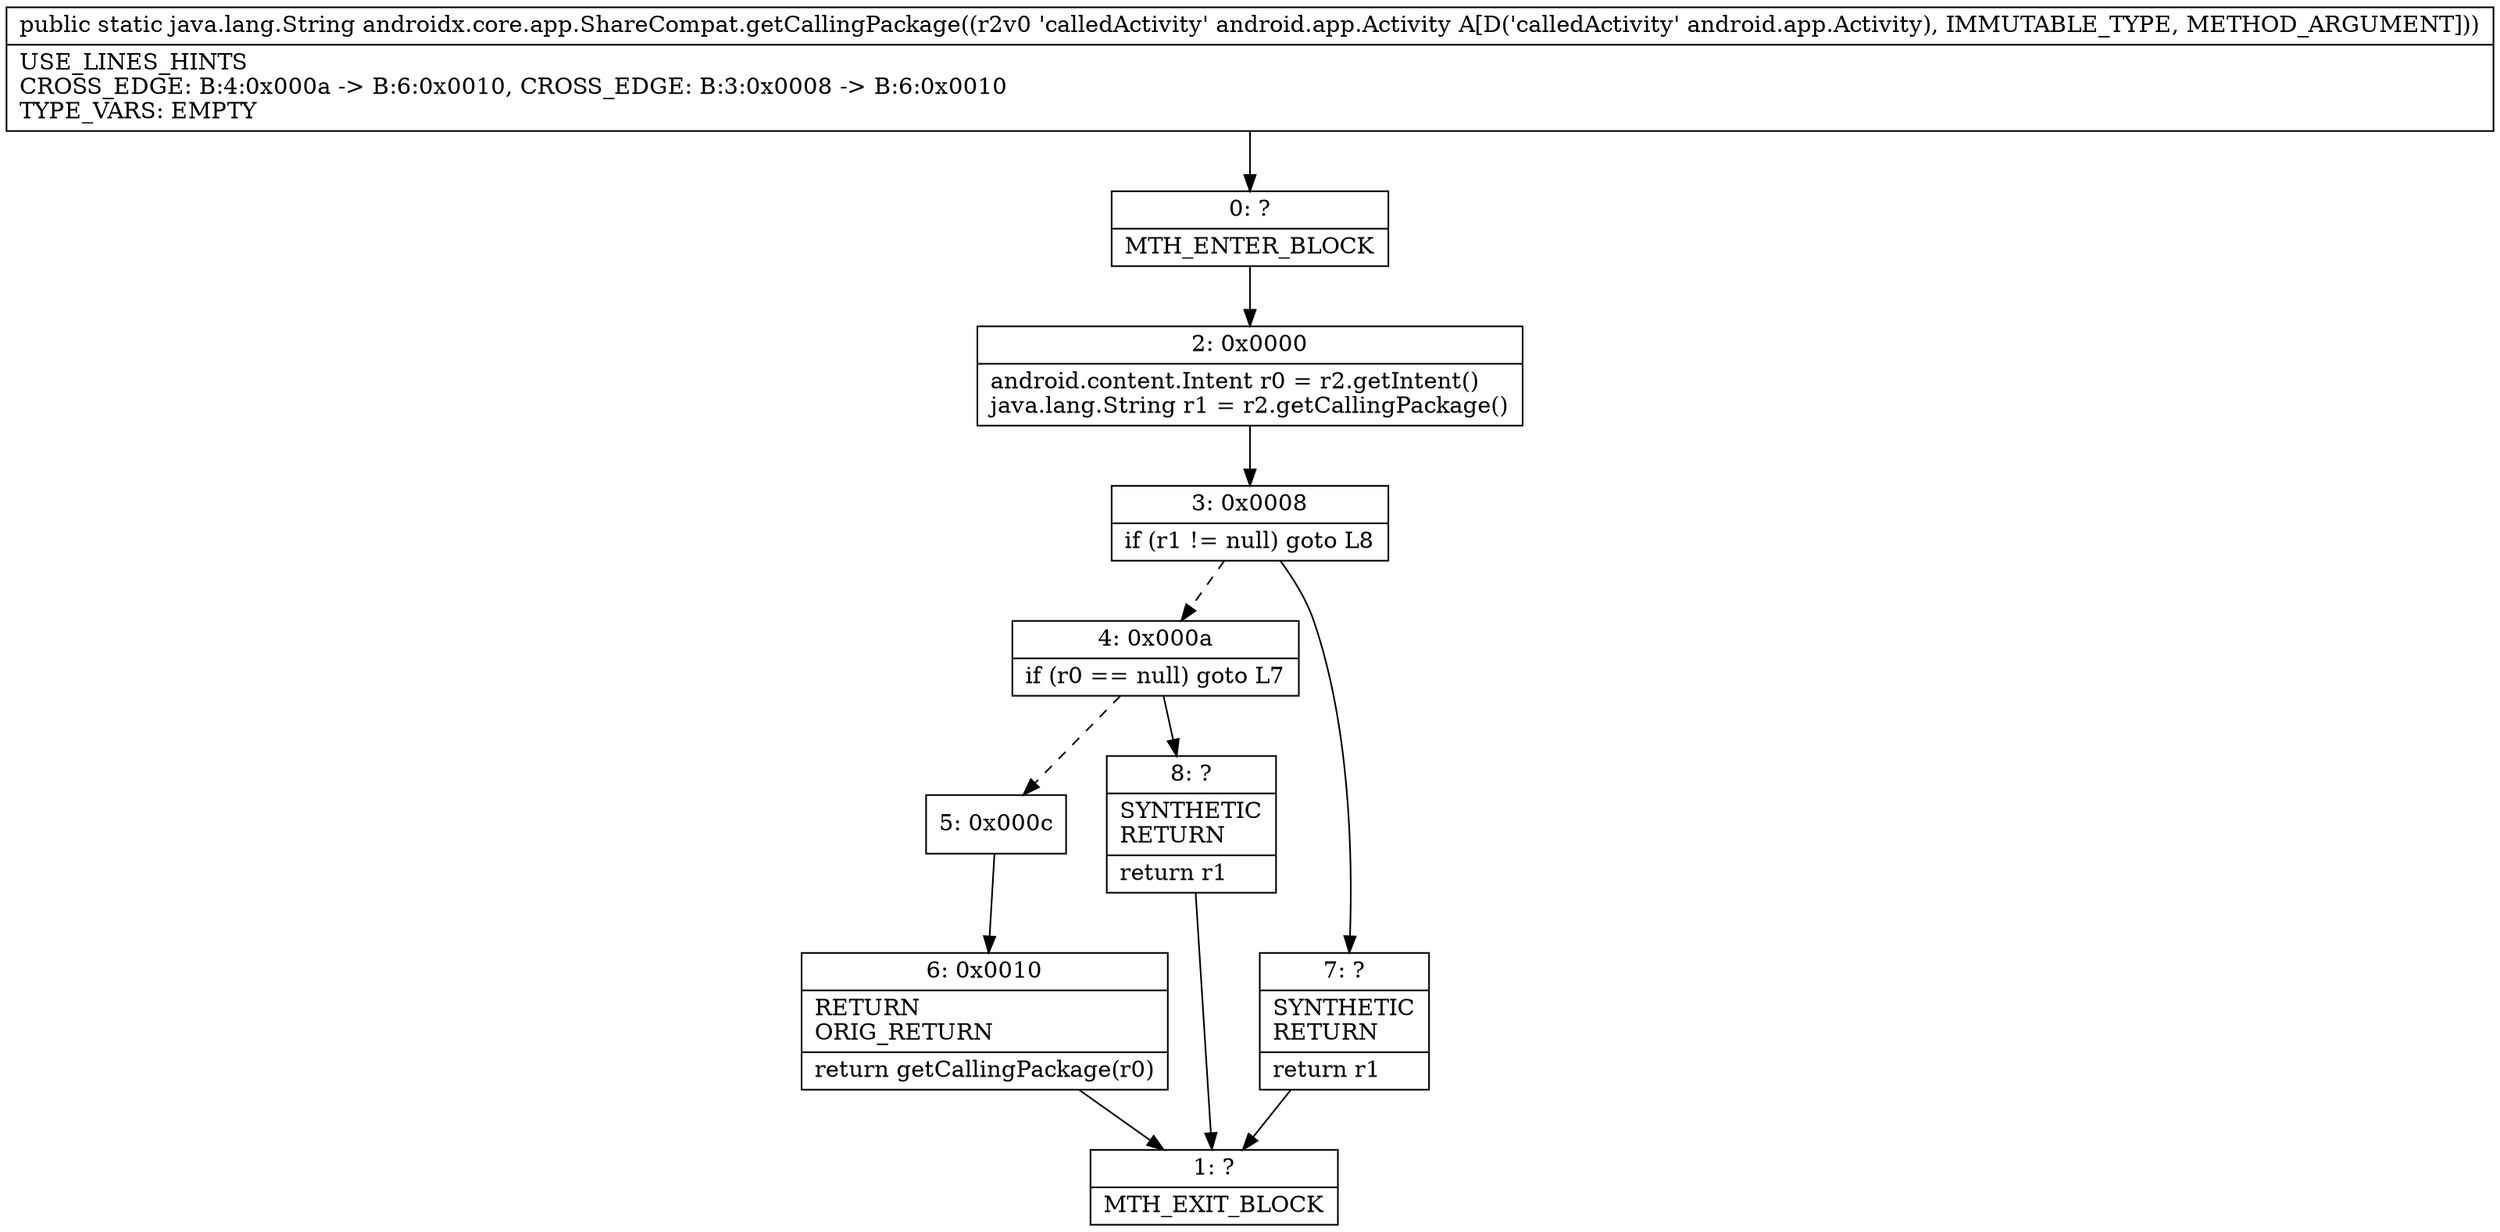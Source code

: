 digraph "CFG forandroidx.core.app.ShareCompat.getCallingPackage(Landroid\/app\/Activity;)Ljava\/lang\/String;" {
Node_0 [shape=record,label="{0\:\ ?|MTH_ENTER_BLOCK\l}"];
Node_2 [shape=record,label="{2\:\ 0x0000|android.content.Intent r0 = r2.getIntent()\ljava.lang.String r1 = r2.getCallingPackage()\l}"];
Node_3 [shape=record,label="{3\:\ 0x0008|if (r1 != null) goto L8\l}"];
Node_4 [shape=record,label="{4\:\ 0x000a|if (r0 == null) goto L7\l}"];
Node_5 [shape=record,label="{5\:\ 0x000c}"];
Node_6 [shape=record,label="{6\:\ 0x0010|RETURN\lORIG_RETURN\l|return getCallingPackage(r0)\l}"];
Node_1 [shape=record,label="{1\:\ ?|MTH_EXIT_BLOCK\l}"];
Node_8 [shape=record,label="{8\:\ ?|SYNTHETIC\lRETURN\l|return r1\l}"];
Node_7 [shape=record,label="{7\:\ ?|SYNTHETIC\lRETURN\l|return r1\l}"];
MethodNode[shape=record,label="{public static java.lang.String androidx.core.app.ShareCompat.getCallingPackage((r2v0 'calledActivity' android.app.Activity A[D('calledActivity' android.app.Activity), IMMUTABLE_TYPE, METHOD_ARGUMENT]))  | USE_LINES_HINTS\lCROSS_EDGE: B:4:0x000a \-\> B:6:0x0010, CROSS_EDGE: B:3:0x0008 \-\> B:6:0x0010\lTYPE_VARS: EMPTY\l}"];
MethodNode -> Node_0;Node_0 -> Node_2;
Node_2 -> Node_3;
Node_3 -> Node_4[style=dashed];
Node_3 -> Node_7;
Node_4 -> Node_5[style=dashed];
Node_4 -> Node_8;
Node_5 -> Node_6;
Node_6 -> Node_1;
Node_8 -> Node_1;
Node_7 -> Node_1;
}

